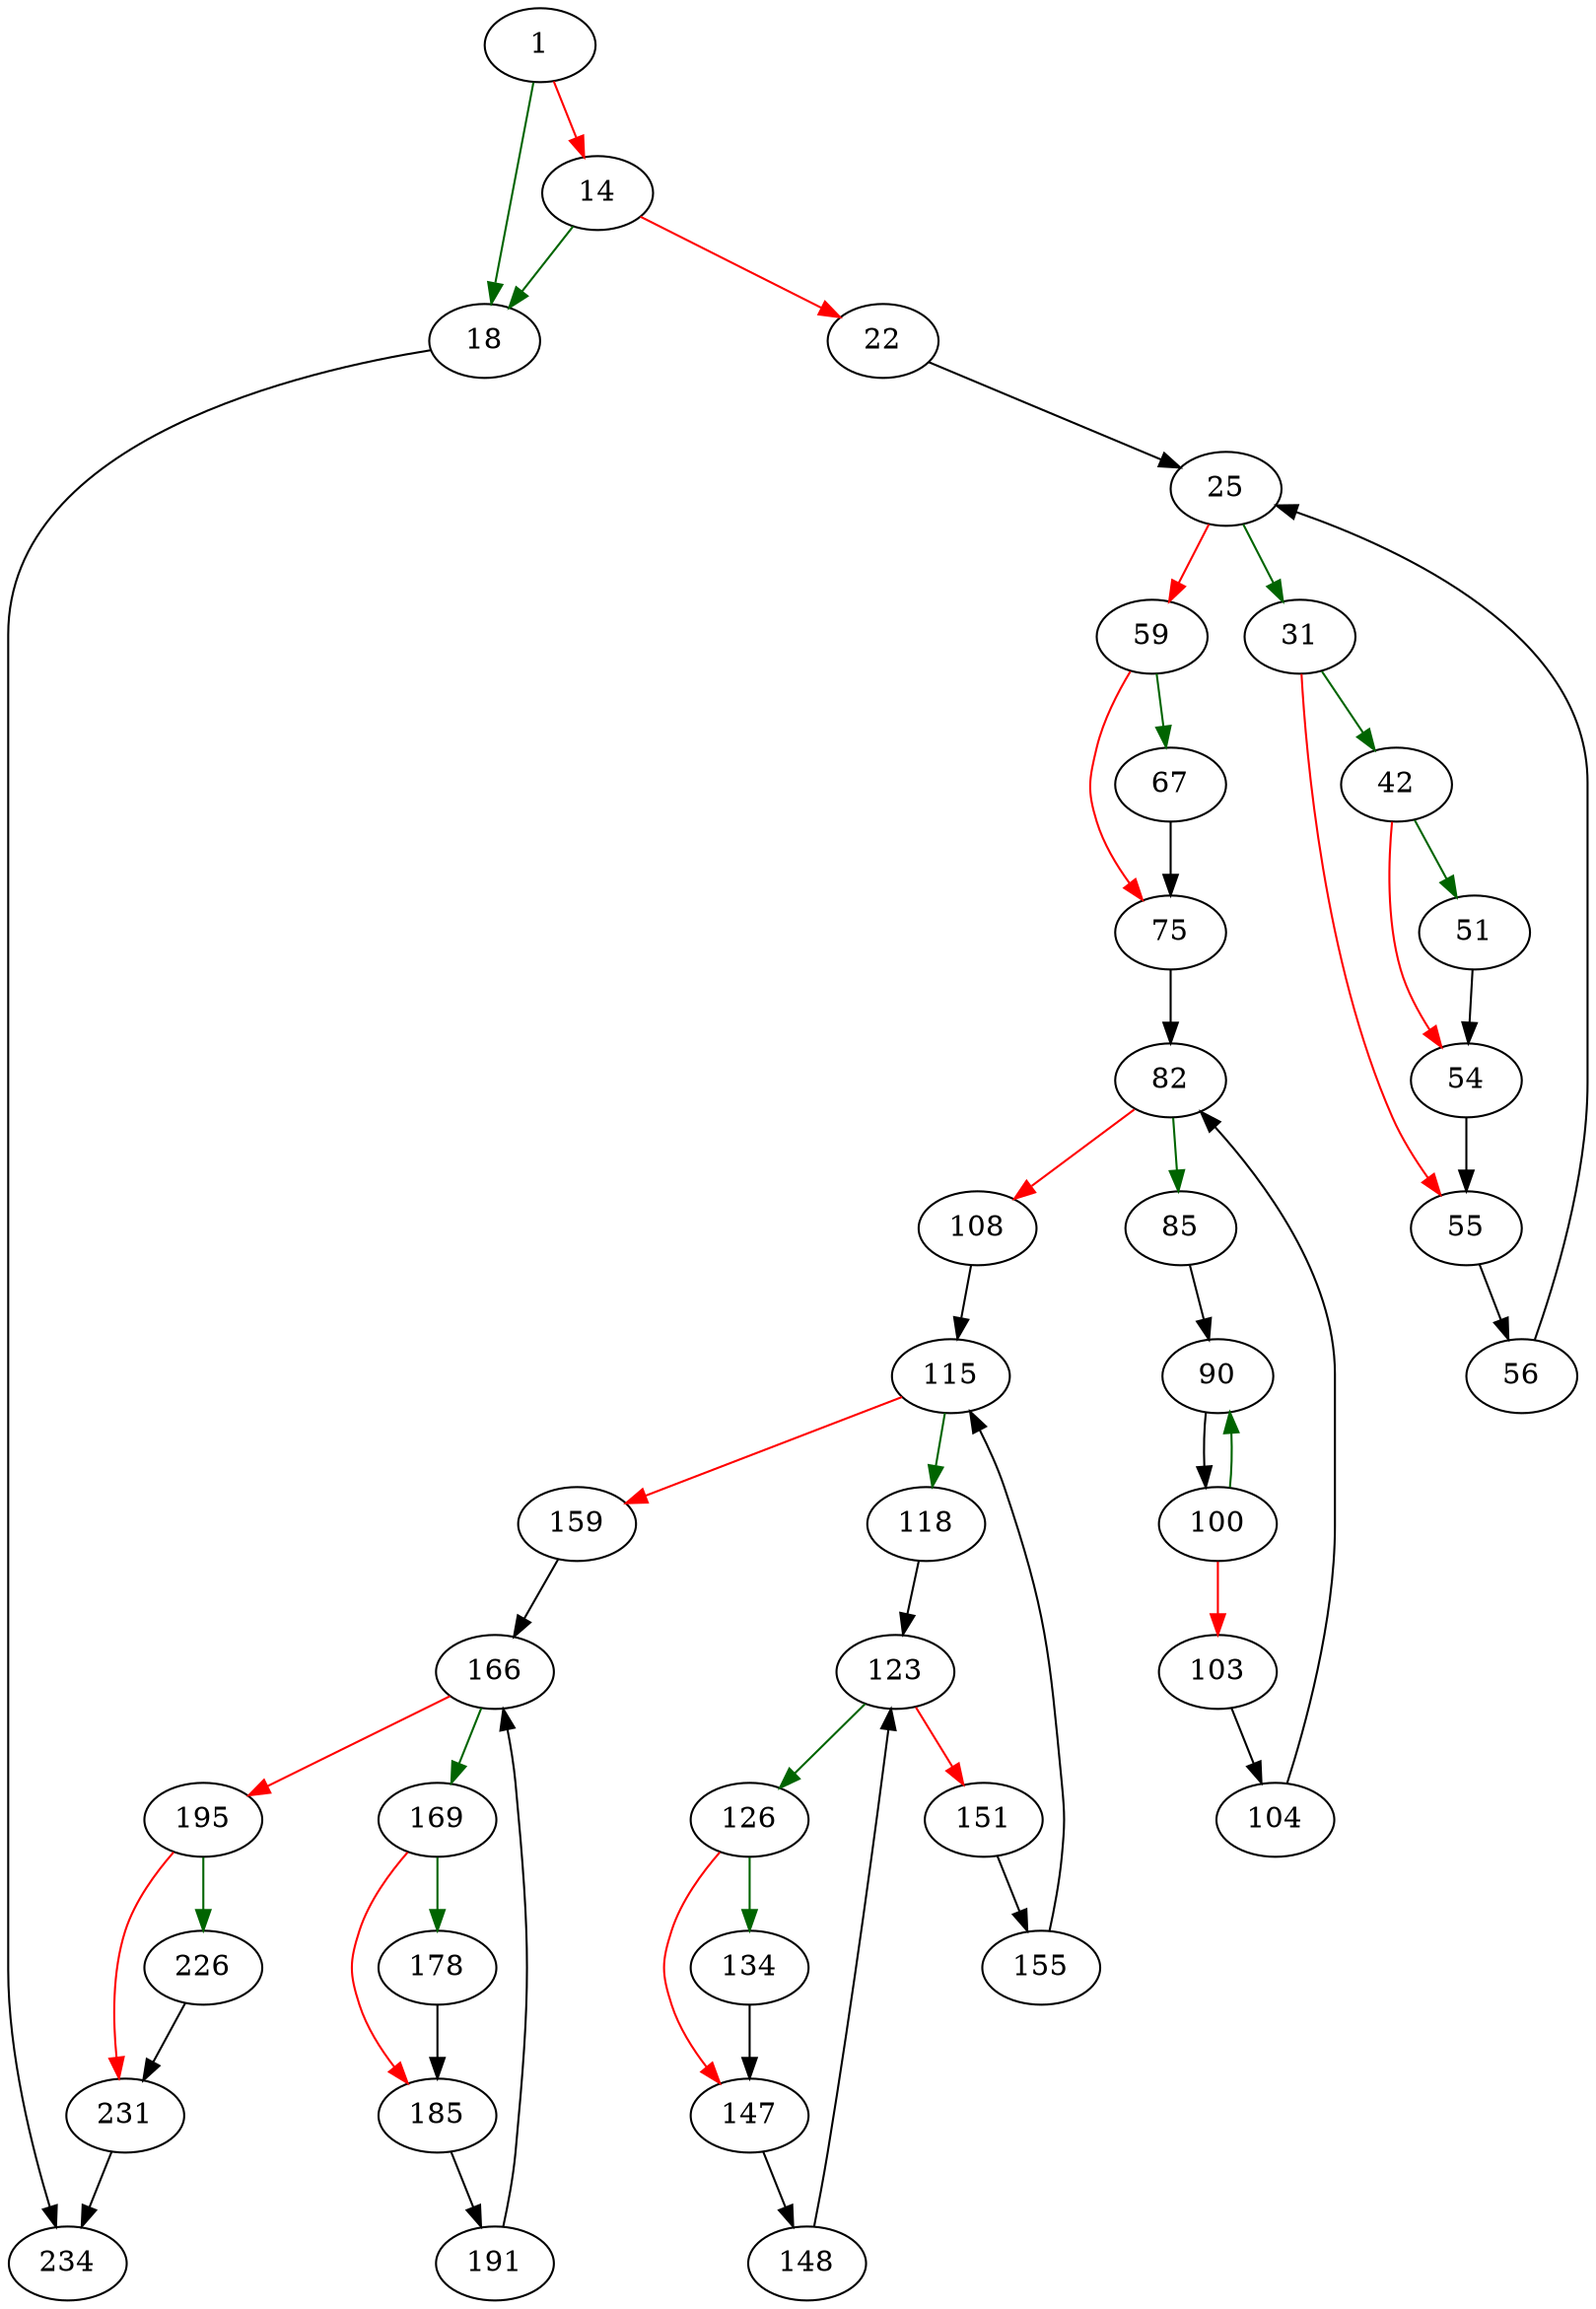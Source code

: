 strict digraph "sqlite3LeaveMutexAndCloseZombie" {
	// Node definitions.
	1 [entry=true];
	18;
	14;
	22;
	234;
	25;
	31;
	59;
	42;
	55;
	51;
	54;
	56;
	67;
	75;
	82;
	85;
	108;
	90;
	100;
	103;
	104;
	115;
	118;
	159;
	123;
	126;
	151;
	134;
	147;
	148;
	155;
	166;
	169;
	195;
	178;
	185;
	191;
	226;
	231;

	// Edge definitions.
	1 -> 18 [
		color=darkgreen
		cond=true
	];
	1 -> 14 [
		color=red
		cond=false
	];
	18 -> 234;
	14 -> 18 [
		color=darkgreen
		cond=true
	];
	14 -> 22 [
		color=red
		cond=false
	];
	22 -> 25;
	25 -> 31 [
		color=darkgreen
		cond=true
	];
	25 -> 59 [
		color=red
		cond=false
	];
	31 -> 42 [
		color=darkgreen
		cond=true
	];
	31 -> 55 [
		color=red
		cond=false
	];
	59 -> 67 [
		color=darkgreen
		cond=true
	];
	59 -> 75 [
		color=red
		cond=false
	];
	42 -> 51 [
		color=darkgreen
		cond=true
	];
	42 -> 54 [
		color=red
		cond=false
	];
	55 -> 56;
	51 -> 54;
	54 -> 55;
	56 -> 25;
	67 -> 75;
	75 -> 82;
	82 -> 85 [
		color=darkgreen
		cond=true
	];
	82 -> 108 [
		color=red
		cond=false
	];
	85 -> 90;
	108 -> 115;
	90 -> 100;
	100 -> 90 [
		color=darkgreen
		cond=true
	];
	100 -> 103 [
		color=red
		cond=false
	];
	103 -> 104;
	104 -> 82;
	115 -> 118 [
		color=darkgreen
		cond=true
	];
	115 -> 159 [
		color=red
		cond=false
	];
	118 -> 123;
	159 -> 166;
	123 -> 126 [
		color=darkgreen
		cond=true
	];
	123 -> 151 [
		color=red
		cond=false
	];
	126 -> 134 [
		color=darkgreen
		cond=true
	];
	126 -> 147 [
		color=red
		cond=false
	];
	151 -> 155;
	134 -> 147;
	147 -> 148;
	148 -> 123;
	155 -> 115;
	166 -> 169 [
		color=darkgreen
		cond=true
	];
	166 -> 195 [
		color=red
		cond=false
	];
	169 -> 178 [
		color=darkgreen
		cond=true
	];
	169 -> 185 [
		color=red
		cond=false
	];
	195 -> 226 [
		color=darkgreen
		cond=true
	];
	195 -> 231 [
		color=red
		cond=false
	];
	178 -> 185;
	185 -> 191;
	191 -> 166;
	226 -> 231;
	231 -> 234;
}
